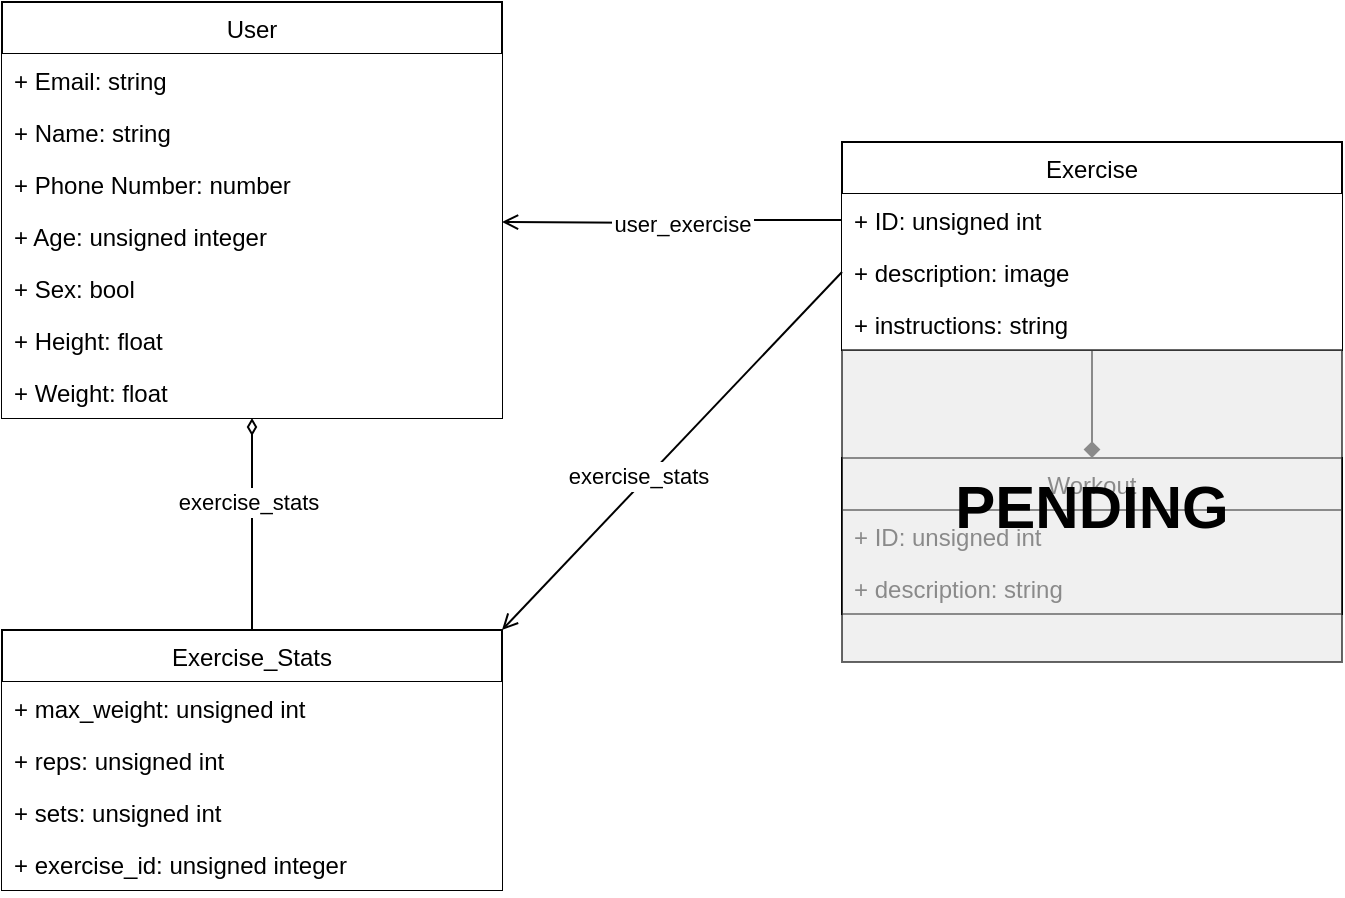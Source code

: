 <mxfile version="13.9.9" type="device"><diagram id="nO6l0NloTRyXJEHXa_bg" name="Page-1"><mxGraphModel dx="1086" dy="846" grid="1" gridSize="10" guides="1" tooltips="1" connect="1" arrows="1" fold="1" page="1" pageScale="1" pageWidth="850" pageHeight="1100" math="0" shadow="0"><root><mxCell id="0"/><mxCell id="1" parent="0"/><mxCell id="j9Qbce7lEbWxUx_8ccxq-74" value="" style="edgeStyle=orthogonalEdgeStyle;rounded=0;orthogonalLoop=1;jettySize=auto;html=1;startArrow=diamondThin;startFill=0;endArrow=none;endFill=0;" parent="1" source="j9Qbce7lEbWxUx_8ccxq-6" target="j9Qbce7lEbWxUx_8ccxq-65" edge="1"><mxGeometry relative="1" as="geometry"/></mxCell><mxCell id="j9Qbce7lEbWxUx_8ccxq-76" value="exercise_stats" style="edgeLabel;html=1;align=center;verticalAlign=middle;resizable=0;points=[];labelBorderColor=#FFFFFF;labelBackgroundColor=#ffffff;" parent="j9Qbce7lEbWxUx_8ccxq-74" vertex="1" connectable="0"><mxGeometry x="-0.207" y="-2" relative="1" as="geometry"><mxPoint as="offset"/></mxGeometry></mxCell><mxCell id="j9Qbce7lEbWxUx_8ccxq-6" value="User" style="swimlane;fontStyle=0;childLayout=stackLayout;horizontal=1;startSize=26;horizontalStack=0;resizeParent=1;resizeParentMax=0;resizeLast=0;collapsible=1;marginBottom=0;" parent="1" vertex="1"><mxGeometry x="100" y="80" width="250" height="208" as="geometry"/></mxCell><mxCell id="j9Qbce7lEbWxUx_8ccxq-8" value="+ Email: string" style="text;strokeColor=none;align=left;verticalAlign=top;spacingLeft=4;spacingRight=4;overflow=hidden;rotatable=0;points=[[0,0.5],[1,0.5]];portConstraint=eastwest;fillColor=#ffffff;" parent="j9Qbce7lEbWxUx_8ccxq-6" vertex="1"><mxGeometry y="26" width="250" height="26" as="geometry"/></mxCell><mxCell id="j9Qbce7lEbWxUx_8ccxq-7" value="+ Name: string" style="text;strokeColor=none;align=left;verticalAlign=top;spacingLeft=4;spacingRight=4;overflow=hidden;rotatable=0;points=[[0,0.5],[1,0.5]];portConstraint=eastwest;fillColor=#ffffff;" parent="j9Qbce7lEbWxUx_8ccxq-6" vertex="1"><mxGeometry y="52" width="250" height="26" as="geometry"/></mxCell><mxCell id="j9Qbce7lEbWxUx_8ccxq-10" value="+ Phone Number: number" style="text;strokeColor=none;align=left;verticalAlign=top;spacingLeft=4;spacingRight=4;overflow=hidden;rotatable=0;points=[[0,0.5],[1,0.5]];portConstraint=eastwest;fillColor=#ffffff;" parent="j9Qbce7lEbWxUx_8ccxq-6" vertex="1"><mxGeometry y="78" width="250" height="26" as="geometry"/></mxCell><mxCell id="j9Qbce7lEbWxUx_8ccxq-14" value="+ Age: unsigned integer" style="text;strokeColor=none;align=left;verticalAlign=top;spacingLeft=4;spacingRight=4;overflow=hidden;rotatable=0;points=[[0,0.5],[1,0.5]];portConstraint=eastwest;fillColor=#ffffff;" parent="j9Qbce7lEbWxUx_8ccxq-6" vertex="1"><mxGeometry y="104" width="250" height="26" as="geometry"/></mxCell><mxCell id="j9Qbce7lEbWxUx_8ccxq-13" value="+ Sex: bool" style="text;strokeColor=none;align=left;verticalAlign=top;spacingLeft=4;spacingRight=4;overflow=hidden;rotatable=0;points=[[0,0.5],[1,0.5]];portConstraint=eastwest;fillColor=#ffffff;" parent="j9Qbce7lEbWxUx_8ccxq-6" vertex="1"><mxGeometry y="130" width="250" height="26" as="geometry"/></mxCell><mxCell id="j9Qbce7lEbWxUx_8ccxq-11" value="+ Height: float" style="text;strokeColor=none;align=left;verticalAlign=top;spacingLeft=4;spacingRight=4;overflow=hidden;rotatable=0;points=[[0,0.5],[1,0.5]];portConstraint=eastwest;fillColor=#ffffff;" parent="j9Qbce7lEbWxUx_8ccxq-6" vertex="1"><mxGeometry y="156" width="250" height="26" as="geometry"/></mxCell><mxCell id="j9Qbce7lEbWxUx_8ccxq-12" value="+ Weight: float" style="text;strokeColor=none;align=left;verticalAlign=top;spacingLeft=4;spacingRight=4;overflow=hidden;rotatable=0;points=[[0,0.5],[1,0.5]];portConstraint=eastwest;fillColor=#ffffff;" parent="j9Qbce7lEbWxUx_8ccxq-6" vertex="1"><mxGeometry y="182" width="250" height="26" as="geometry"/></mxCell><mxCell id="j9Qbce7lEbWxUx_8ccxq-36" style="edgeStyle=orthogonalEdgeStyle;rounded=0;orthogonalLoop=1;jettySize=auto;html=1;exitX=0;exitY=0.5;exitDx=0;exitDy=0;entryX=1;entryY=0.5;entryDx=0;entryDy=0;startArrow=none;startFill=0;endArrow=open;endFill=0;" parent="1" source="j9Qbce7lEbWxUx_8ccxq-35" edge="1"><mxGeometry relative="1" as="geometry"><mxPoint x="830" y="190" as="sourcePoint"/><mxPoint x="350" y="190.0" as="targetPoint"/></mxGeometry></mxCell><mxCell id="j9Qbce7lEbWxUx_8ccxq-37" value="user_exercise" style="edgeLabel;html=1;align=center;verticalAlign=middle;resizable=0;points=[];labelBorderColor=#FFFFFF;labelBackgroundColor=#ffffff;" parent="j9Qbce7lEbWxUx_8ccxq-36" vertex="1" connectable="0"><mxGeometry x="0.291" y="-1" relative="1" as="geometry"><mxPoint x="29" y="1" as="offset"/></mxGeometry></mxCell><mxCell id="j9Qbce7lEbWxUx_8ccxq-53" value="" style="edgeStyle=orthogonalEdgeStyle;rounded=0;orthogonalLoop=1;jettySize=auto;html=1;startArrow=none;startFill=0;endArrow=diamond;endFill=1;" parent="1" source="j9Qbce7lEbWxUx_8ccxq-19" target="j9Qbce7lEbWxUx_8ccxq-50" edge="1"><mxGeometry relative="1" as="geometry"/></mxCell><mxCell id="j9Qbce7lEbWxUx_8ccxq-19" value="Exercise" style="swimlane;fontStyle=0;childLayout=stackLayout;horizontal=1;startSize=26;horizontalStack=0;resizeParent=1;resizeParentMax=0;resizeLast=0;collapsible=1;marginBottom=0;" parent="1" vertex="1"><mxGeometry x="520" y="150" width="250" height="104" as="geometry"/></mxCell><mxCell id="j9Qbce7lEbWxUx_8ccxq-35" value="+ ID: unsigned int " style="text;strokeColor=none;align=left;verticalAlign=top;spacingLeft=4;spacingRight=4;overflow=hidden;rotatable=0;points=[[0,0.5],[1,0.5]];portConstraint=eastwest;fillColor=#ffffff;" parent="j9Qbce7lEbWxUx_8ccxq-19" vertex="1"><mxGeometry y="26" width="250" height="26" as="geometry"/></mxCell><mxCell id="j9Qbce7lEbWxUx_8ccxq-45" value="+ description: image " style="text;strokeColor=none;align=left;verticalAlign=top;spacingLeft=4;spacingRight=4;overflow=hidden;rotatable=0;points=[[0,0.5],[1,0.5]];portConstraint=eastwest;fillColor=#ffffff;" parent="j9Qbce7lEbWxUx_8ccxq-19" vertex="1"><mxGeometry y="52" width="250" height="26" as="geometry"/></mxCell><mxCell id="j9Qbce7lEbWxUx_8ccxq-63" value="+ instructions: string " style="text;strokeColor=none;align=left;verticalAlign=top;spacingLeft=4;spacingRight=4;overflow=hidden;rotatable=0;points=[[0,0.5],[1,0.5]];portConstraint=eastwest;fillColor=#ffffff;" parent="j9Qbce7lEbWxUx_8ccxq-19" vertex="1"><mxGeometry y="78" width="250" height="26" as="geometry"/></mxCell><mxCell id="j9Qbce7lEbWxUx_8ccxq-50" value="Workout" style="swimlane;fontStyle=0;childLayout=stackLayout;horizontal=1;startSize=26;fillColor=none;horizontalStack=0;resizeParent=1;resizeParentMax=0;resizeLast=0;collapsible=1;marginBottom=0;" parent="1" vertex="1"><mxGeometry x="520" y="308" width="250" height="78" as="geometry"/></mxCell><mxCell id="j9Qbce7lEbWxUx_8ccxq-51" value="+ ID: unsigned int " style="text;strokeColor=none;fillColor=none;align=left;verticalAlign=top;spacingLeft=4;spacingRight=4;overflow=hidden;rotatable=0;points=[[0,0.5],[1,0.5]];portConstraint=eastwest;" parent="j9Qbce7lEbWxUx_8ccxq-50" vertex="1"><mxGeometry y="26" width="250" height="26" as="geometry"/></mxCell><mxCell id="j9Qbce7lEbWxUx_8ccxq-52" value="+ description: string " style="text;strokeColor=none;fillColor=none;align=left;verticalAlign=top;spacingLeft=4;spacingRight=4;overflow=hidden;rotatable=0;points=[[0,0.5],[1,0.5]];portConstraint=eastwest;" parent="j9Qbce7lEbWxUx_8ccxq-50" vertex="1"><mxGeometry y="52" width="250" height="26" as="geometry"/></mxCell><mxCell id="j9Qbce7lEbWxUx_8ccxq-65" value="Exercise_Stats" style="swimlane;fontStyle=0;childLayout=stackLayout;horizontal=1;startSize=26;horizontalStack=0;resizeParent=1;resizeParentMax=0;resizeLast=0;collapsible=1;marginBottom=0;" parent="1" vertex="1"><mxGeometry x="100" y="394" width="250" height="130" as="geometry"/></mxCell><mxCell id="j9Qbce7lEbWxUx_8ccxq-66" value="+ max_weight: unsigned int" style="text;strokeColor=none;align=left;verticalAlign=top;spacingLeft=4;spacingRight=4;overflow=hidden;rotatable=0;points=[[0,0.5],[1,0.5]];portConstraint=eastwest;fillColor=#ffffff;" parent="j9Qbce7lEbWxUx_8ccxq-65" vertex="1"><mxGeometry y="26" width="250" height="26" as="geometry"/></mxCell><mxCell id="j9Qbce7lEbWxUx_8ccxq-67" value="+ reps: unsigned int" style="text;strokeColor=none;align=left;verticalAlign=top;spacingLeft=4;spacingRight=4;overflow=hidden;rotatable=0;points=[[0,0.5],[1,0.5]];portConstraint=eastwest;fillColor=#ffffff;" parent="j9Qbce7lEbWxUx_8ccxq-65" vertex="1"><mxGeometry y="52" width="250" height="26" as="geometry"/></mxCell><mxCell id="j9Qbce7lEbWxUx_8ccxq-68" value="+ sets: unsigned int" style="text;strokeColor=none;align=left;verticalAlign=top;spacingLeft=4;spacingRight=4;overflow=hidden;rotatable=0;points=[[0,0.5],[1,0.5]];portConstraint=eastwest;fillColor=#ffffff;" parent="j9Qbce7lEbWxUx_8ccxq-65" vertex="1"><mxGeometry y="78" width="250" height="26" as="geometry"/></mxCell><mxCell id="j9Qbce7lEbWxUx_8ccxq-69" value="+ exercise_id: unsigned integer" style="text;strokeColor=none;align=left;verticalAlign=top;spacingLeft=4;spacingRight=4;overflow=hidden;rotatable=0;points=[[0,0.5],[1,0.5]];portConstraint=eastwest;fillColor=#ffffff;" parent="j9Qbce7lEbWxUx_8ccxq-65" vertex="1"><mxGeometry y="104" width="250" height="26" as="geometry"/></mxCell><mxCell id="j9Qbce7lEbWxUx_8ccxq-75" style="rounded=0;orthogonalLoop=1;jettySize=auto;html=1;exitX=0;exitY=0.5;exitDx=0;exitDy=0;entryX=1;entryY=0;entryDx=0;entryDy=0;startArrow=none;startFill=0;endArrow=open;endFill=0;" parent="1" source="j9Qbce7lEbWxUx_8ccxq-45" target="j9Qbce7lEbWxUx_8ccxq-65" edge="1"><mxGeometry relative="1" as="geometry"/></mxCell><mxCell id="j9Qbce7lEbWxUx_8ccxq-77" value="exercise_stats" style="edgeLabel;html=1;align=center;verticalAlign=middle;resizable=0;points=[];labelBorderColor=#FFFFFF;labelBackgroundColor=#ffffff;" parent="j9Qbce7lEbWxUx_8ccxq-75" vertex="1" connectable="0"><mxGeometry x="0.168" y="-4" relative="1" as="geometry"><mxPoint as="offset"/></mxGeometry></mxCell><mxCell id="a41jEsAyJUc3FgdbJGHT-2" value="&lt;b&gt;&lt;font style=&quot;font-size: 30px&quot;&gt;PENDING&lt;/font&gt;&lt;/b&gt;" style="rounded=0;whiteSpace=wrap;html=1;fillColor=#E6E6E6;opacity=60;" parent="1" vertex="1"><mxGeometry x="520" y="254" width="250" height="156" as="geometry"/></mxCell></root></mxGraphModel></diagram></mxfile>